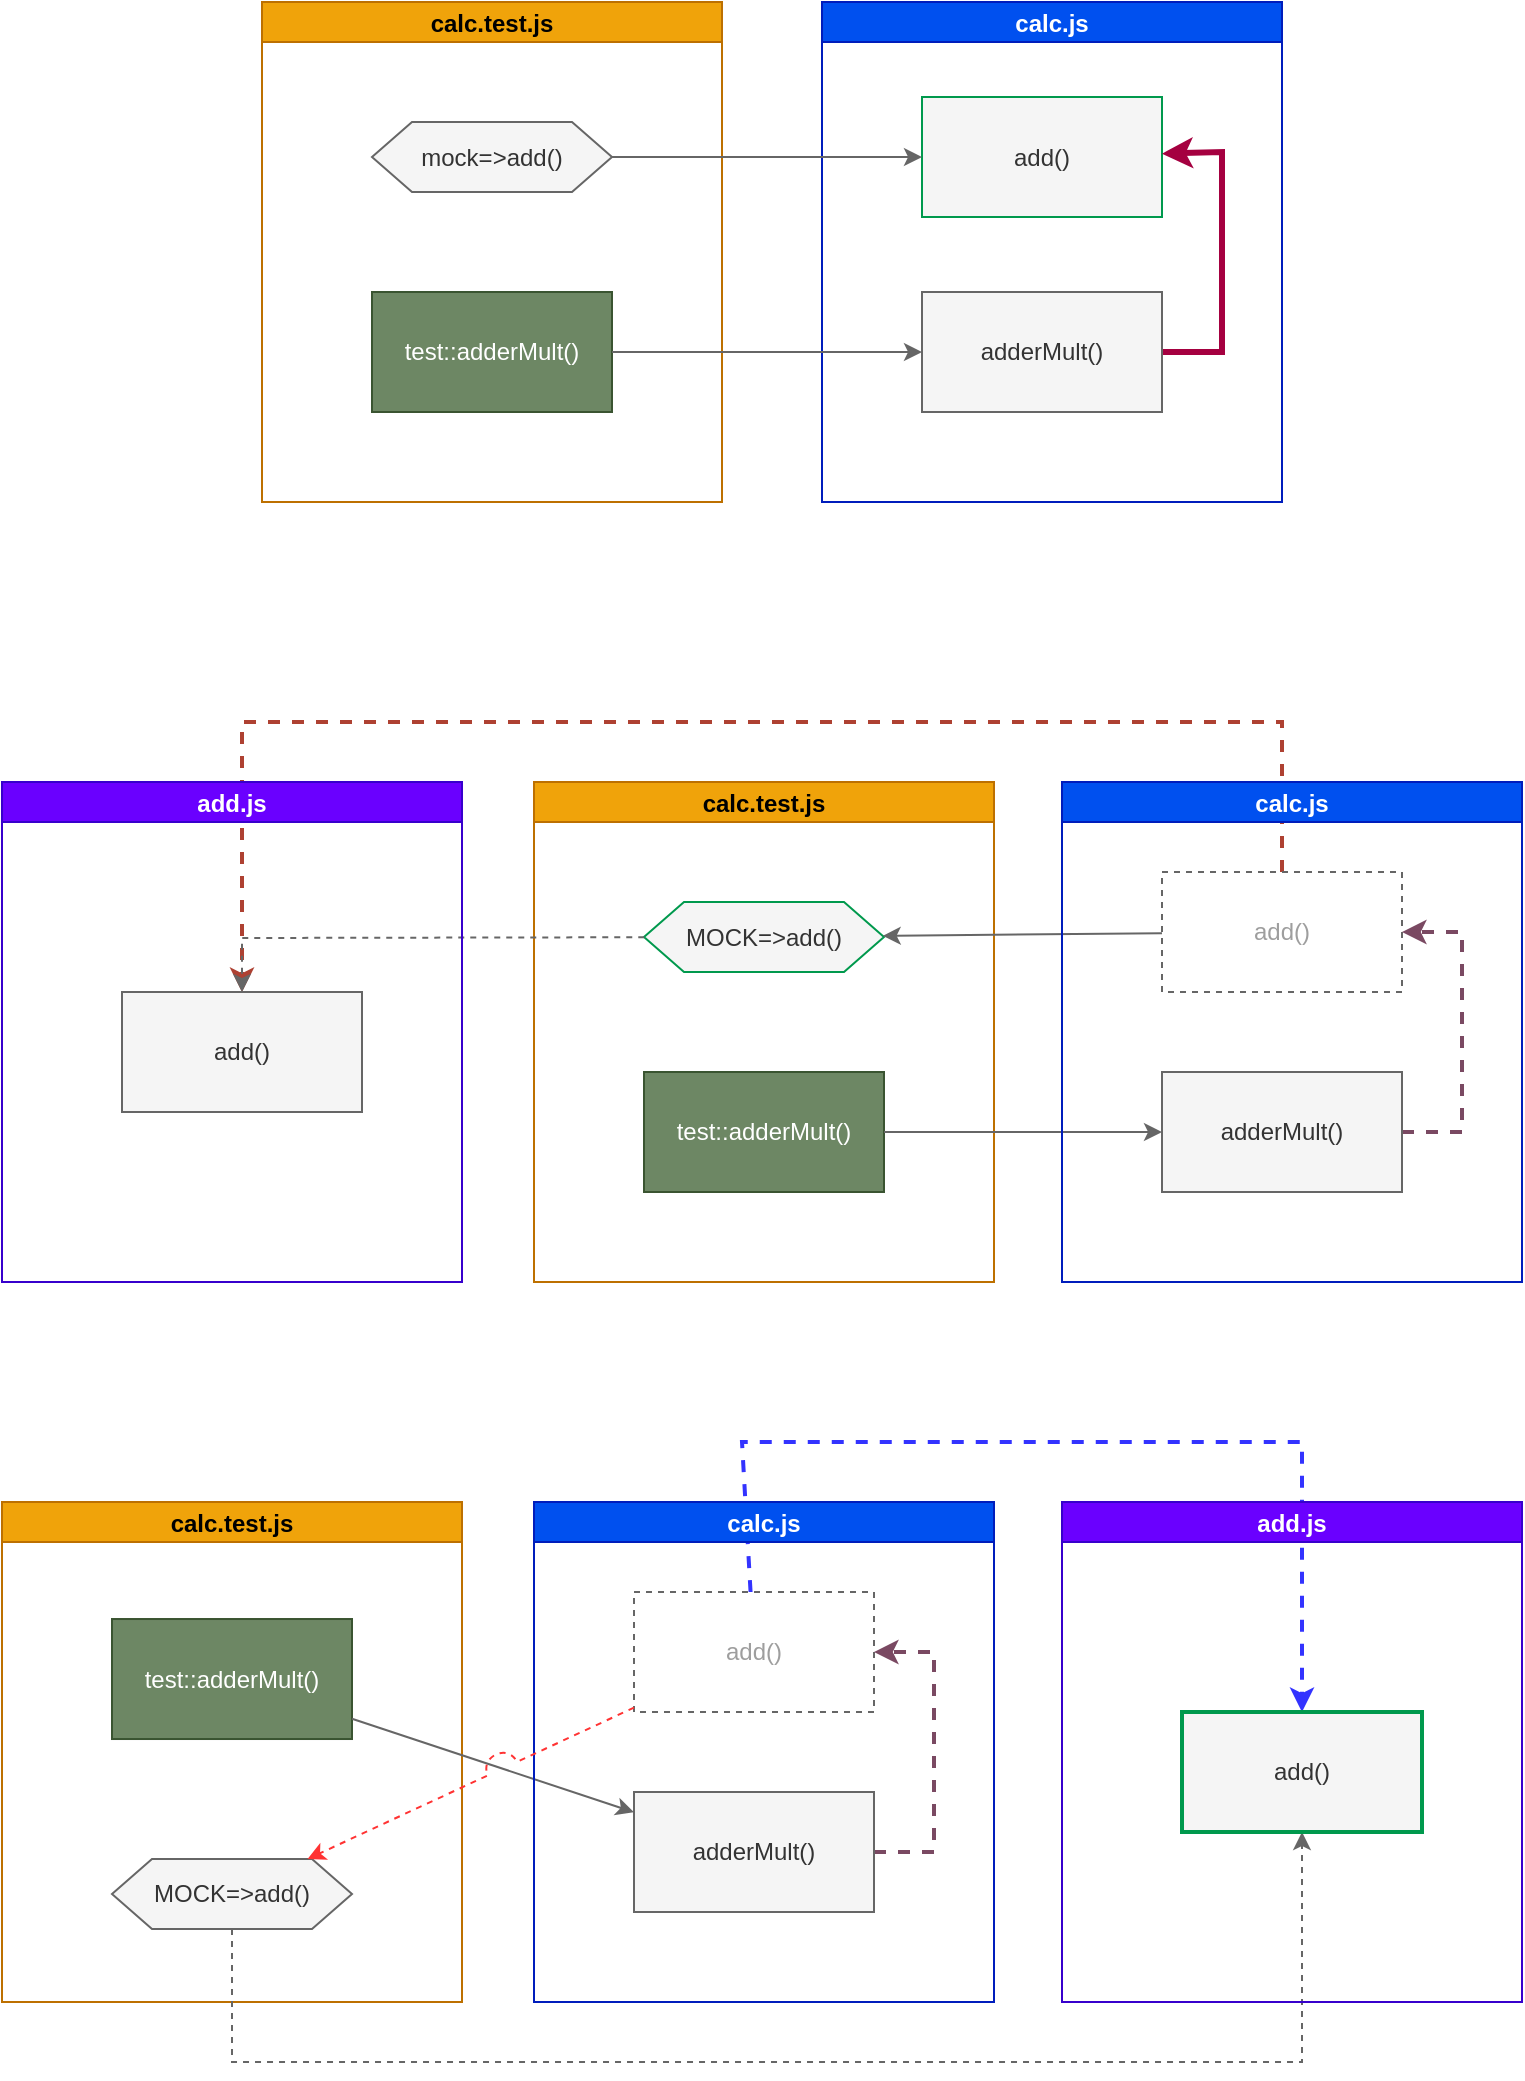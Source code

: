 <mxfile scale="1" border="0">
    <diagram id="rlEKIhMvE3VCvVIRUdtE" name="Page-1">
        <mxGraphModel dx="1391" dy="636" grid="0" gridSize="10" guides="1" tooltips="1" connect="1" arrows="1" fold="1" page="0" pageScale="1" pageWidth="850" pageHeight="1100" background="#FFFFFF" math="0" shadow="0">
            <root>
                <mxCell id="0"/>
                <mxCell id="1" parent="0"/>
                <mxCell id="7" value="calc.js" style="swimlane;startSize=20;fillColor=#0050ef;strokeColor=#001DBC;fontColor=#ffffff;rounded=0;" parent="1" vertex="1">
                    <mxGeometry x="450" y="40" width="230" height="250" as="geometry"/>
                </mxCell>
                <mxCell id="4" value="add()" style="rounded=0;whiteSpace=wrap;html=1;strokeColor=#00994D;fillColor=#f5f5f5;fontColor=#333333;" parent="7" vertex="1">
                    <mxGeometry x="50" y="47.5" width="120" height="60" as="geometry"/>
                </mxCell>
                <mxCell id="8" style="edgeStyle=none;html=1;fillColor=#d80073;strokeColor=#A50040;jumpStyle=none;strokeWidth=3;rounded=0;" parent="7" source="5" target="4" edge="1">
                    <mxGeometry relative="1" as="geometry">
                        <Array as="points">
                            <mxPoint x="200" y="175"/>
                            <mxPoint x="200" y="75"/>
                        </Array>
                    </mxGeometry>
                </mxCell>
                <mxCell id="5" value="adderMult()" style="rounded=0;whiteSpace=wrap;html=1;fillColor=#f5f5f5;fontColor=#333333;strokeColor=#666666;" parent="7" vertex="1">
                    <mxGeometry x="50" y="145" width="120" height="60" as="geometry"/>
                </mxCell>
                <mxCell id="14" value="calc.test.js" style="swimlane;startSize=20;fillColor=#f0a30a;strokeColor=#BD7000;fontColor=#000000;rounded=0;" parent="1" vertex="1">
                    <mxGeometry x="170" y="40" width="230" height="250" as="geometry"/>
                </mxCell>
                <mxCell id="17" value="test::adderMult()" style="rounded=0;whiteSpace=wrap;html=1;fillColor=#6d8764;fontColor=#ffffff;strokeColor=#3A5431;" parent="14" vertex="1">
                    <mxGeometry x="55" y="145" width="120" height="60" as="geometry"/>
                </mxCell>
                <mxCell id="28" value="mock=&amp;gt;add()" style="shape=hexagon;perimeter=hexagonPerimeter2;whiteSpace=wrap;html=1;fixedSize=1;rounded=0;fillColor=#f5f5f5;fontColor=#333333;strokeColor=#666666;" parent="14" vertex="1">
                    <mxGeometry x="55" y="60" width="120" height="35" as="geometry"/>
                </mxCell>
                <mxCell id="19" style="edgeStyle=none;html=1;rounded=0;fillColor=#f5f5f5;strokeColor=#666666;" parent="1" source="17" target="5" edge="1">
                    <mxGeometry relative="1" as="geometry"/>
                </mxCell>
                <mxCell id="29" style="edgeStyle=none;html=1;entryX=0;entryY=0.5;entryDx=0;entryDy=0;rounded=0;fillColor=#f5f5f5;strokeColor=#666666;" parent="1" source="28" target="4" edge="1">
                    <mxGeometry relative="1" as="geometry"/>
                </mxCell>
                <mxCell id="49" value="calc.test.js" style="swimlane;startSize=20;fillColor=#f0a30a;strokeColor=#BD7000;fontColor=#000000;rounded=0;" parent="1" vertex="1">
                    <mxGeometry x="306" y="430" width="230" height="250" as="geometry"/>
                </mxCell>
                <mxCell id="51" value="test::adderMult()" style="rounded=0;whiteSpace=wrap;html=1;fillColor=#6d8764;fontColor=#ffffff;strokeColor=#3A5431;" parent="49" vertex="1">
                    <mxGeometry x="55" y="145" width="120" height="60" as="geometry"/>
                </mxCell>
                <mxCell id="52" value="MOCK=&amp;gt;add()" style="shape=hexagon;perimeter=hexagonPerimeter2;whiteSpace=wrap;html=1;fixedSize=1;strokeColor=#00994D;rounded=0;fillColor=#f5f5f5;fontColor=#333333;" parent="49" vertex="1">
                    <mxGeometry x="55" y="60" width="120" height="35" as="geometry"/>
                </mxCell>
                <mxCell id="55" style="edgeStyle=none;html=1;rounded=0;fillColor=#f5f5f5;strokeColor=#666666;" parent="1" source="42" target="52" edge="1">
                    <mxGeometry relative="1" as="geometry">
                        <mxPoint x="425" y="585" as="sourcePoint"/>
                        <mxPoint x="425" y="535" as="targetPoint"/>
                    </mxGeometry>
                </mxCell>
                <mxCell id="62" style="edgeStyle=none;jumpStyle=none;html=1;fontColor=#9E9E9E;strokeWidth=1;rounded=0;fillColor=#f5f5f5;strokeColor=#666666;" parent="1" source="51" target="44" edge="1">
                    <mxGeometry relative="1" as="geometry"/>
                </mxCell>
                <mxCell id="63" style="edgeStyle=none;jumpStyle=none;html=1;fontColor=#9E9E9E;strokeColor=#ae4132;strokeWidth=2;dashed=1;fillColor=#fad9d5;rounded=0;" parent="1" source="42" target="46" edge="1">
                    <mxGeometry relative="1" as="geometry">
                        <Array as="points">
                            <mxPoint x="680" y="400"/>
                            <mxPoint x="160" y="400"/>
                        </Array>
                    </mxGeometry>
                </mxCell>
                <mxCell id="61" style="edgeStyle=none;jumpStyle=none;html=1;fontColor=#9E9E9E;strokeWidth=1;rounded=0;fillColor=#f5f5f5;strokeColor=#666666;dashed=1;" parent="1" source="52" target="46" edge="1">
                    <mxGeometry relative="1" as="geometry">
                        <Array as="points">
                            <mxPoint x="160" y="508"/>
                        </Array>
                    </mxGeometry>
                </mxCell>
                <mxCell id="45" value="add.js" style="swimlane;startSize=20;fillColor=#6a00ff;strokeColor=#3700CC;fontColor=#ffffff;rounded=0;" parent="1" vertex="1">
                    <mxGeometry x="40" y="430" width="230" height="250" as="geometry"/>
                </mxCell>
                <mxCell id="46" value="add()" style="rounded=0;whiteSpace=wrap;html=1;fillColor=#f5f5f5;fontColor=#333333;strokeColor=#666666;" parent="45" vertex="1">
                    <mxGeometry x="60" y="105" width="120" height="60" as="geometry"/>
                </mxCell>
                <mxCell id="41" value="calc.js" style="swimlane;startSize=20;fillColor=#0050ef;strokeColor=#001DBC;fontColor=#ffffff;rounded=0;" parent="1" vertex="1">
                    <mxGeometry x="570" y="430" width="230" height="250" as="geometry"/>
                </mxCell>
                <mxCell id="42" value="&lt;font color=&quot;#9e9e9e&quot;&gt;add()&lt;/font&gt;" style="rounded=0;whiteSpace=wrap;html=1;dashed=1;strokeColor=#666666;fillColor=none;fontColor=#333333;" parent="41" vertex="1">
                    <mxGeometry x="50" y="45" width="120" height="60" as="geometry"/>
                </mxCell>
                <mxCell id="43" style="edgeStyle=none;html=1;jumpStyle=none;strokeWidth=2;dashed=1;fillColor=#ffcc99;strokeColor=#7A4962;rounded=0;" parent="41" source="44" target="42" edge="1">
                    <mxGeometry relative="1" as="geometry">
                        <Array as="points">
                            <mxPoint x="200" y="175"/>
                            <mxPoint x="200" y="75"/>
                        </Array>
                    </mxGeometry>
                </mxCell>
                <mxCell id="44" value="adderMult()" style="rounded=0;whiteSpace=wrap;html=1;fillColor=#f5f5f5;fontColor=#333333;strokeColor=#666666;" parent="41" vertex="1">
                    <mxGeometry x="50" y="145" width="120" height="60" as="geometry"/>
                </mxCell>
                <mxCell id="81" value="calc.test.js" style="swimlane;startSize=20;fillColor=#f0a30a;strokeColor=#BD7000;fontColor=#000000;rounded=0;" vertex="1" parent="1">
                    <mxGeometry x="40" y="790" width="230" height="250" as="geometry">
                        <mxRectangle x="300" y="801.49" width="90" height="20" as="alternateBounds"/>
                    </mxGeometry>
                </mxCell>
                <mxCell id="82" value="test::adderMult()" style="rounded=0;whiteSpace=wrap;html=1;fillColor=#6d8764;fontColor=#ffffff;strokeColor=#3A5431;" vertex="1" parent="81">
                    <mxGeometry x="55" y="58.51" width="120" height="60" as="geometry"/>
                </mxCell>
                <mxCell id="83" value="MOCK=&amp;gt;add()" style="shape=hexagon;perimeter=hexagonPerimeter2;whiteSpace=wrap;html=1;fixedSize=1;rounded=0;fillColor=#f5f5f5;fontColor=#333333;strokeColor=#666666;" vertex="1" parent="81">
                    <mxGeometry x="55" y="178.51" width="120" height="35" as="geometry"/>
                </mxCell>
                <mxCell id="84" style="edgeStyle=none;jumpStyle=none;html=1;fontColor=#9E9E9E;strokeWidth=1;rounded=0;jumpSize=12;fillColor=#f5f5f5;strokeColor=#666666;" edge="1" parent="1" source="82" target="92">
                    <mxGeometry relative="1" as="geometry"/>
                </mxCell>
                <mxCell id="85" style="edgeStyle=none;jumpStyle=none;html=1;fontColor=#9E9E9E;strokeColor=#3333FF;strokeWidth=2;dashed=1;fillColor=#fad9d5;rounded=0;" edge="1" parent="1" source="90" target="88">
                    <mxGeometry relative="1" as="geometry">
                        <Array as="points">
                            <mxPoint x="410" y="760"/>
                            <mxPoint x="690" y="760"/>
                        </Array>
                    </mxGeometry>
                </mxCell>
                <mxCell id="86" style="edgeStyle=none;jumpStyle=none;html=1;fontColor=#9E9E9E;strokeWidth=1;rounded=0;fillColor=#f5f5f5;strokeColor=#666666;dashed=1;" edge="1" parent="1" source="83" target="88">
                    <mxGeometry relative="1" as="geometry">
                        <Array as="points">
                            <mxPoint x="155" y="1070"/>
                            <mxPoint x="690" y="1070"/>
                        </Array>
                    </mxGeometry>
                </mxCell>
                <mxCell id="87" value="add.js" style="swimlane;startSize=20;fillColor=#6a00ff;strokeColor=#3700CC;fontColor=#ffffff;rounded=0;" vertex="1" parent="1">
                    <mxGeometry x="570" y="790" width="230" height="250" as="geometry">
                        <mxRectangle x="40" y="801.49" width="70" height="20" as="alternateBounds"/>
                    </mxGeometry>
                </mxCell>
                <mxCell id="88" value="add()" style="rounded=0;whiteSpace=wrap;html=1;strokeColor=#00994D;fillColor=#f5f5f5;fontColor=#333333;strokeWidth=2;" vertex="1" parent="87">
                    <mxGeometry x="60" y="105" width="120" height="60" as="geometry"/>
                </mxCell>
                <mxCell id="89" value="calc.js" style="swimlane;startSize=20;fillColor=#0050ef;strokeColor=#001DBC;fontColor=#ffffff;rounded=0;" vertex="1" parent="1">
                    <mxGeometry x="306" y="790" width="230" height="250" as="geometry">
                        <mxRectangle x="570" y="801.49" width="70" height="20" as="alternateBounds"/>
                    </mxGeometry>
                </mxCell>
                <mxCell id="90" value="&lt;font color=&quot;#9e9e9e&quot;&gt;add()&lt;/font&gt;" style="rounded=0;whiteSpace=wrap;html=1;dashed=1;strokeColor=#666666;fillColor=none;fontColor=#333333;" vertex="1" parent="89">
                    <mxGeometry x="50" y="45" width="120" height="60" as="geometry"/>
                </mxCell>
                <mxCell id="91" style="edgeStyle=none;html=1;jumpStyle=none;strokeWidth=2;dashed=1;fillColor=#ffcc99;strokeColor=#7A4962;rounded=0;" edge="1" parent="89" source="92" target="90">
                    <mxGeometry relative="1" as="geometry">
                        <Array as="points">
                            <mxPoint x="200" y="175"/>
                            <mxPoint x="200" y="75"/>
                        </Array>
                    </mxGeometry>
                </mxCell>
                <mxCell id="92" value="adderMult()" style="rounded=0;whiteSpace=wrap;html=1;fillColor=#f5f5f5;fontColor=#333333;strokeColor=#666666;" vertex="1" parent="89">
                    <mxGeometry x="50" y="145" width="120" height="60" as="geometry"/>
                </mxCell>
                <mxCell id="93" style="edgeStyle=none;html=1;rounded=0;dashed=1;strokeColor=#FF3333;jumpStyle=arc;jumpSize=16;" edge="1" parent="1" source="90" target="83">
                    <mxGeometry relative="1" as="geometry">
                        <mxPoint x="425" y="945" as="sourcePoint"/>
                        <mxPoint x="425" y="895" as="targetPoint"/>
                    </mxGeometry>
                </mxCell>
            </root>
        </mxGraphModel>
    </diagram>
</mxfile>